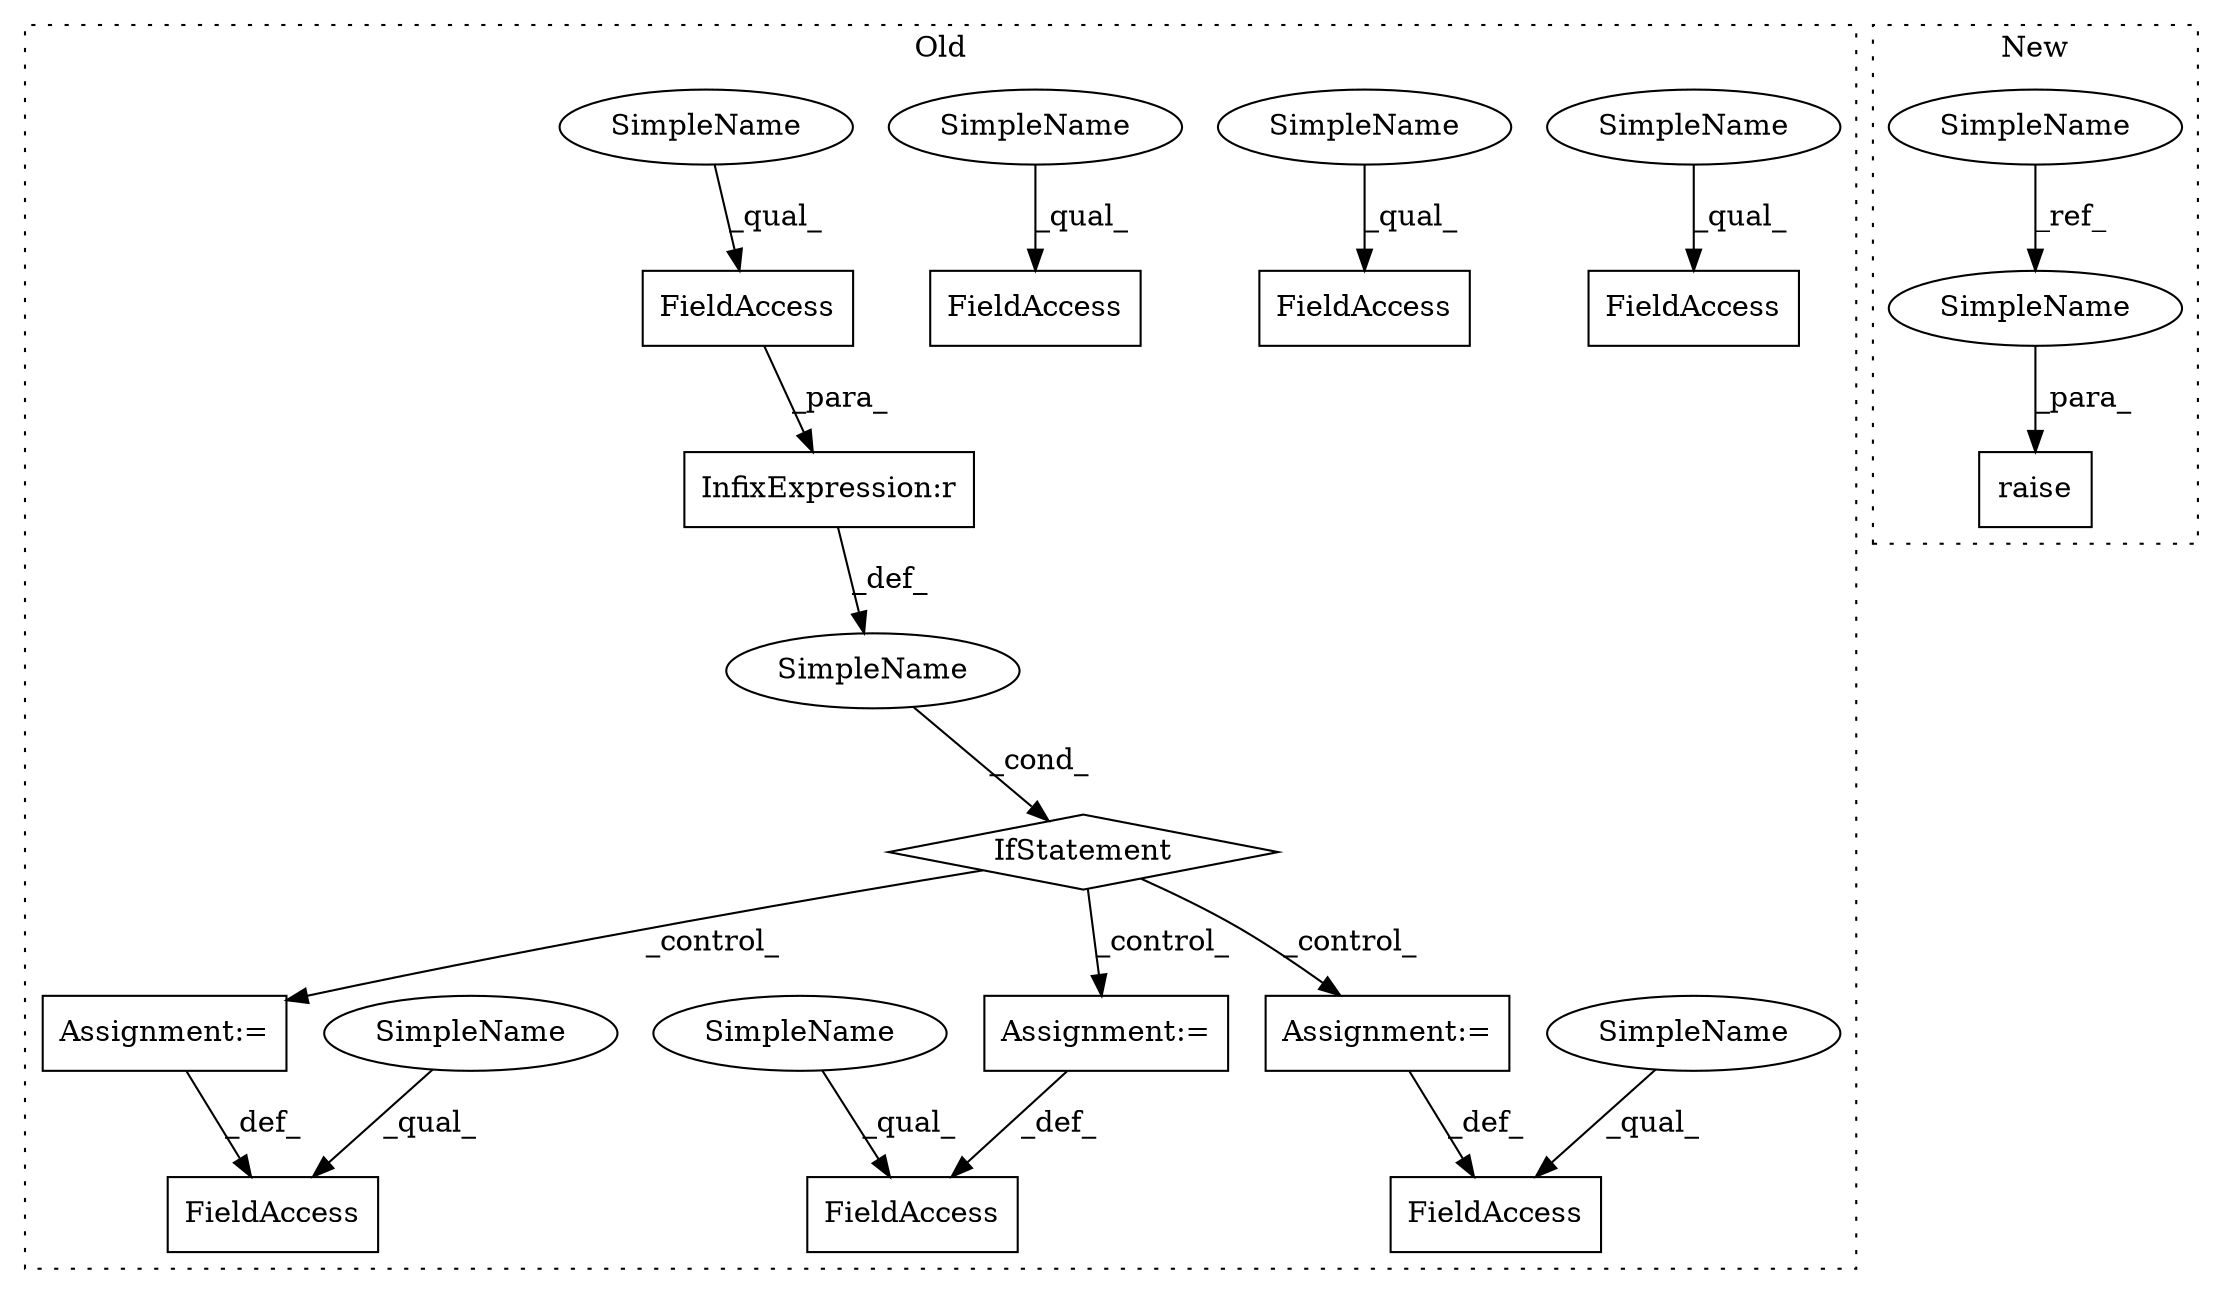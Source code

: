 digraph G {
subgraph cluster0 {
1 [label="IfStatement" a="25" s="3743,3768" l="4,2" shape="diamond"];
3 [label="Assignment:=" a="7" s="3960" l="1" shape="box"];
4 [label="SimpleName" a="42" s="" l="" shape="ellipse"];
5 [label="InfixExpression:r" a="27" s="3758" l="4" shape="box"];
6 [label="FieldAccess" a="22" s="3747" l="11" shape="box"];
7 [label="FieldAccess" a="22" s="3948" l="12" shape="box"];
8 [label="Assignment:=" a="7" s="3889" l="1" shape="box"];
9 [label="FieldAccess" a="22" s="3877" l="12" shape="box"];
10 [label="Assignment:=" a="7" s="3790" l="1" shape="box"];
11 [label="FieldAccess" a="22" s="3778" l="12" shape="box"];
13 [label="FieldAccess" a="22" s="3984" l="23" shape="box"];
14 [label="FieldAccess" a="22" s="3714" l="10" shape="box"];
15 [label="FieldAccess" a="22" s="3851" l="11" shape="box"];
17 [label="SimpleName" a="42" s="3877" l="4" shape="ellipse"];
18 [label="SimpleName" a="42" s="3851" l="4" shape="ellipse"];
19 [label="SimpleName" a="42" s="3778" l="4" shape="ellipse"];
20 [label="SimpleName" a="42" s="3714" l="4" shape="ellipse"];
21 [label="SimpleName" a="42" s="3984" l="4" shape="ellipse"];
22 [label="SimpleName" a="42" s="3948" l="4" shape="ellipse"];
23 [label="SimpleName" a="42" s="3747" l="4" shape="ellipse"];
label = "Old";
style="dotted";
}
subgraph cluster1 {
2 [label="raise" a="32" s="3027,3053" l="6,1" shape="box"];
12 [label="SimpleName" a="42" s="3016" l="4" shape="ellipse"];
16 [label="SimpleName" a="42" s="3049" l="4" shape="ellipse"];
label = "New";
style="dotted";
}
1 -> 3 [label="_control_"];
1 -> 8 [label="_control_"];
1 -> 10 [label="_control_"];
3 -> 7 [label="_def_"];
4 -> 1 [label="_cond_"];
5 -> 4 [label="_def_"];
6 -> 5 [label="_para_"];
8 -> 9 [label="_def_"];
10 -> 11 [label="_def_"];
12 -> 16 [label="_ref_"];
16 -> 2 [label="_para_"];
17 -> 9 [label="_qual_"];
18 -> 15 [label="_qual_"];
19 -> 11 [label="_qual_"];
20 -> 14 [label="_qual_"];
21 -> 13 [label="_qual_"];
22 -> 7 [label="_qual_"];
23 -> 6 [label="_qual_"];
}